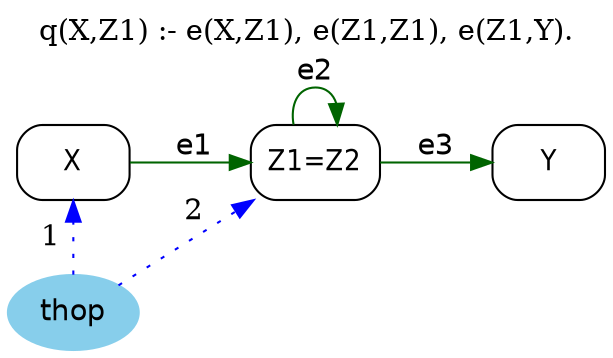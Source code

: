 digraph G {
	graph [bb="0,0,272.19,164",
		label="q(X,Z1) :- e(X,Z1), e(Z1,Z1), e(Z1,Y).",
		labelloc=t,
		lheight=0.21,
		lp="136.1,152.5",
		lwidth=3.04,
		rankdir=LR
	];
	node [label="\N"];
	Z1	 [fontname="Helvetica-Narrow",
		height=0.5,
		label="Z1=Z2",
		pos="137.69,90",
		shape=box,
		style=rounded,
		width=0.79167];
	Z1 -> Z1	 [color=darkgreen,
		fontname=helvetica,
		label=e2,
		lp="137.69,133.5",
		pos="e,147.46,108.15 127.93,108.15 126.42,117.54 129.68,126 137.69,126 142.58,126 145.7,122.86 147.05,118.28"];
	Y	 [fontname="Helvetica-Narrow",
		height=0.5,
		pos="245.19,90",
		shape=box,
		style=rounded,
		width=0.75];
	Z1 -> Y	 [color=darkgreen,
		fontname=helvetica,
		label=e3,
		lp="192.19,97.5",
		pos="e,218.02,90 166.22,90 179.01,90 194.26,90 207.94,90"];
	X	 [fontname="Helvetica-Narrow",
		height=0.5,
		pos="28.597,90",
		shape=box,
		style=rounded,
		width=0.75];
	X -> Z1	 [color=darkgreen,
		fontname=helvetica,
		label=e1,
		lp="83.195,97.5",
		pos="e,108.89,90 55.846,90 68.847,90 84.636,90 98.865,90"];
	thop	 [color=skyblue,
		fillcolor=skyblue,
		fontname=helvetica,
		height=0.5,
		pos="28.597,18",
		shape=oval,
		style="filled,rounded",
		width=0.79437];
	thop -> Z1	 [color=blue,
		constraint=false,
		label=2,
		lp="83.195,66.5",
		pos="e,110.29,71.913 48.354,31.039 63.235,40.859 84.045,54.593 101.84,66.335",
		style=dotted];
	thop -> X	 [color=blue,
		constraint=false,
		label=1,
		lp="18.097,54",
		pos="e,28.597,71.587 28.597,36.169 28.597,43.869 28.597,53.026 28.597,61.583",
		style=dotted];
}
